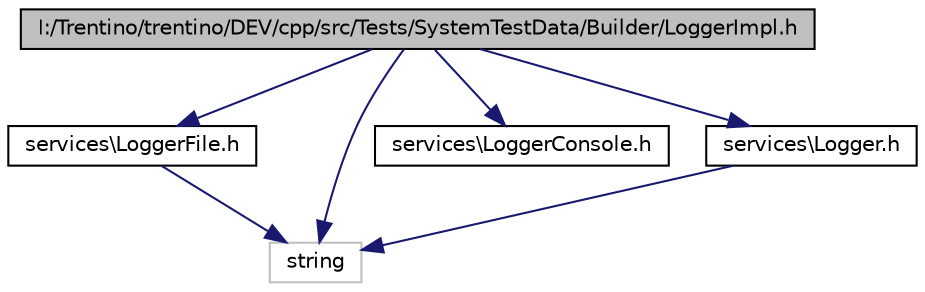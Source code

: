 digraph G
{
  edge [fontname="Helvetica",fontsize="10",labelfontname="Helvetica",labelfontsize="10"];
  node [fontname="Helvetica",fontsize="10",shape=record];
  Node1 [label="I:/Trentino/trentino/DEV/cpp/src/Tests/SystemTestData/Builder/LoggerImpl.h",height=0.2,width=0.4,color="black", fillcolor="grey75", style="filled" fontcolor="black"];
  Node1 -> Node2 [color="midnightblue",fontsize="10",style="solid",fontname="Helvetica"];
  Node2 [label="services\\LoggerFile.h",height=0.2,width=0.4,color="black", fillcolor="white", style="filled",URL="$services_2_logger_file_8h.html"];
  Node2 -> Node3 [color="midnightblue",fontsize="10",style="solid",fontname="Helvetica"];
  Node3 [label="string",height=0.2,width=0.4,color="grey75", fillcolor="white", style="filled"];
  Node1 -> Node4 [color="midnightblue",fontsize="10",style="solid",fontname="Helvetica"];
  Node4 [label="services\\LoggerConsole.h",height=0.2,width=0.4,color="black", fillcolor="white", style="filled",URL="$services_2_logger_console_8h.html"];
  Node1 -> Node5 [color="midnightblue",fontsize="10",style="solid",fontname="Helvetica"];
  Node5 [label="services\\Logger.h",height=0.2,width=0.4,color="black", fillcolor="white", style="filled",URL="$services_2_logger_8h.html"];
  Node5 -> Node3 [color="midnightblue",fontsize="10",style="solid",fontname="Helvetica"];
  Node1 -> Node3 [color="midnightblue",fontsize="10",style="solid",fontname="Helvetica"];
}
